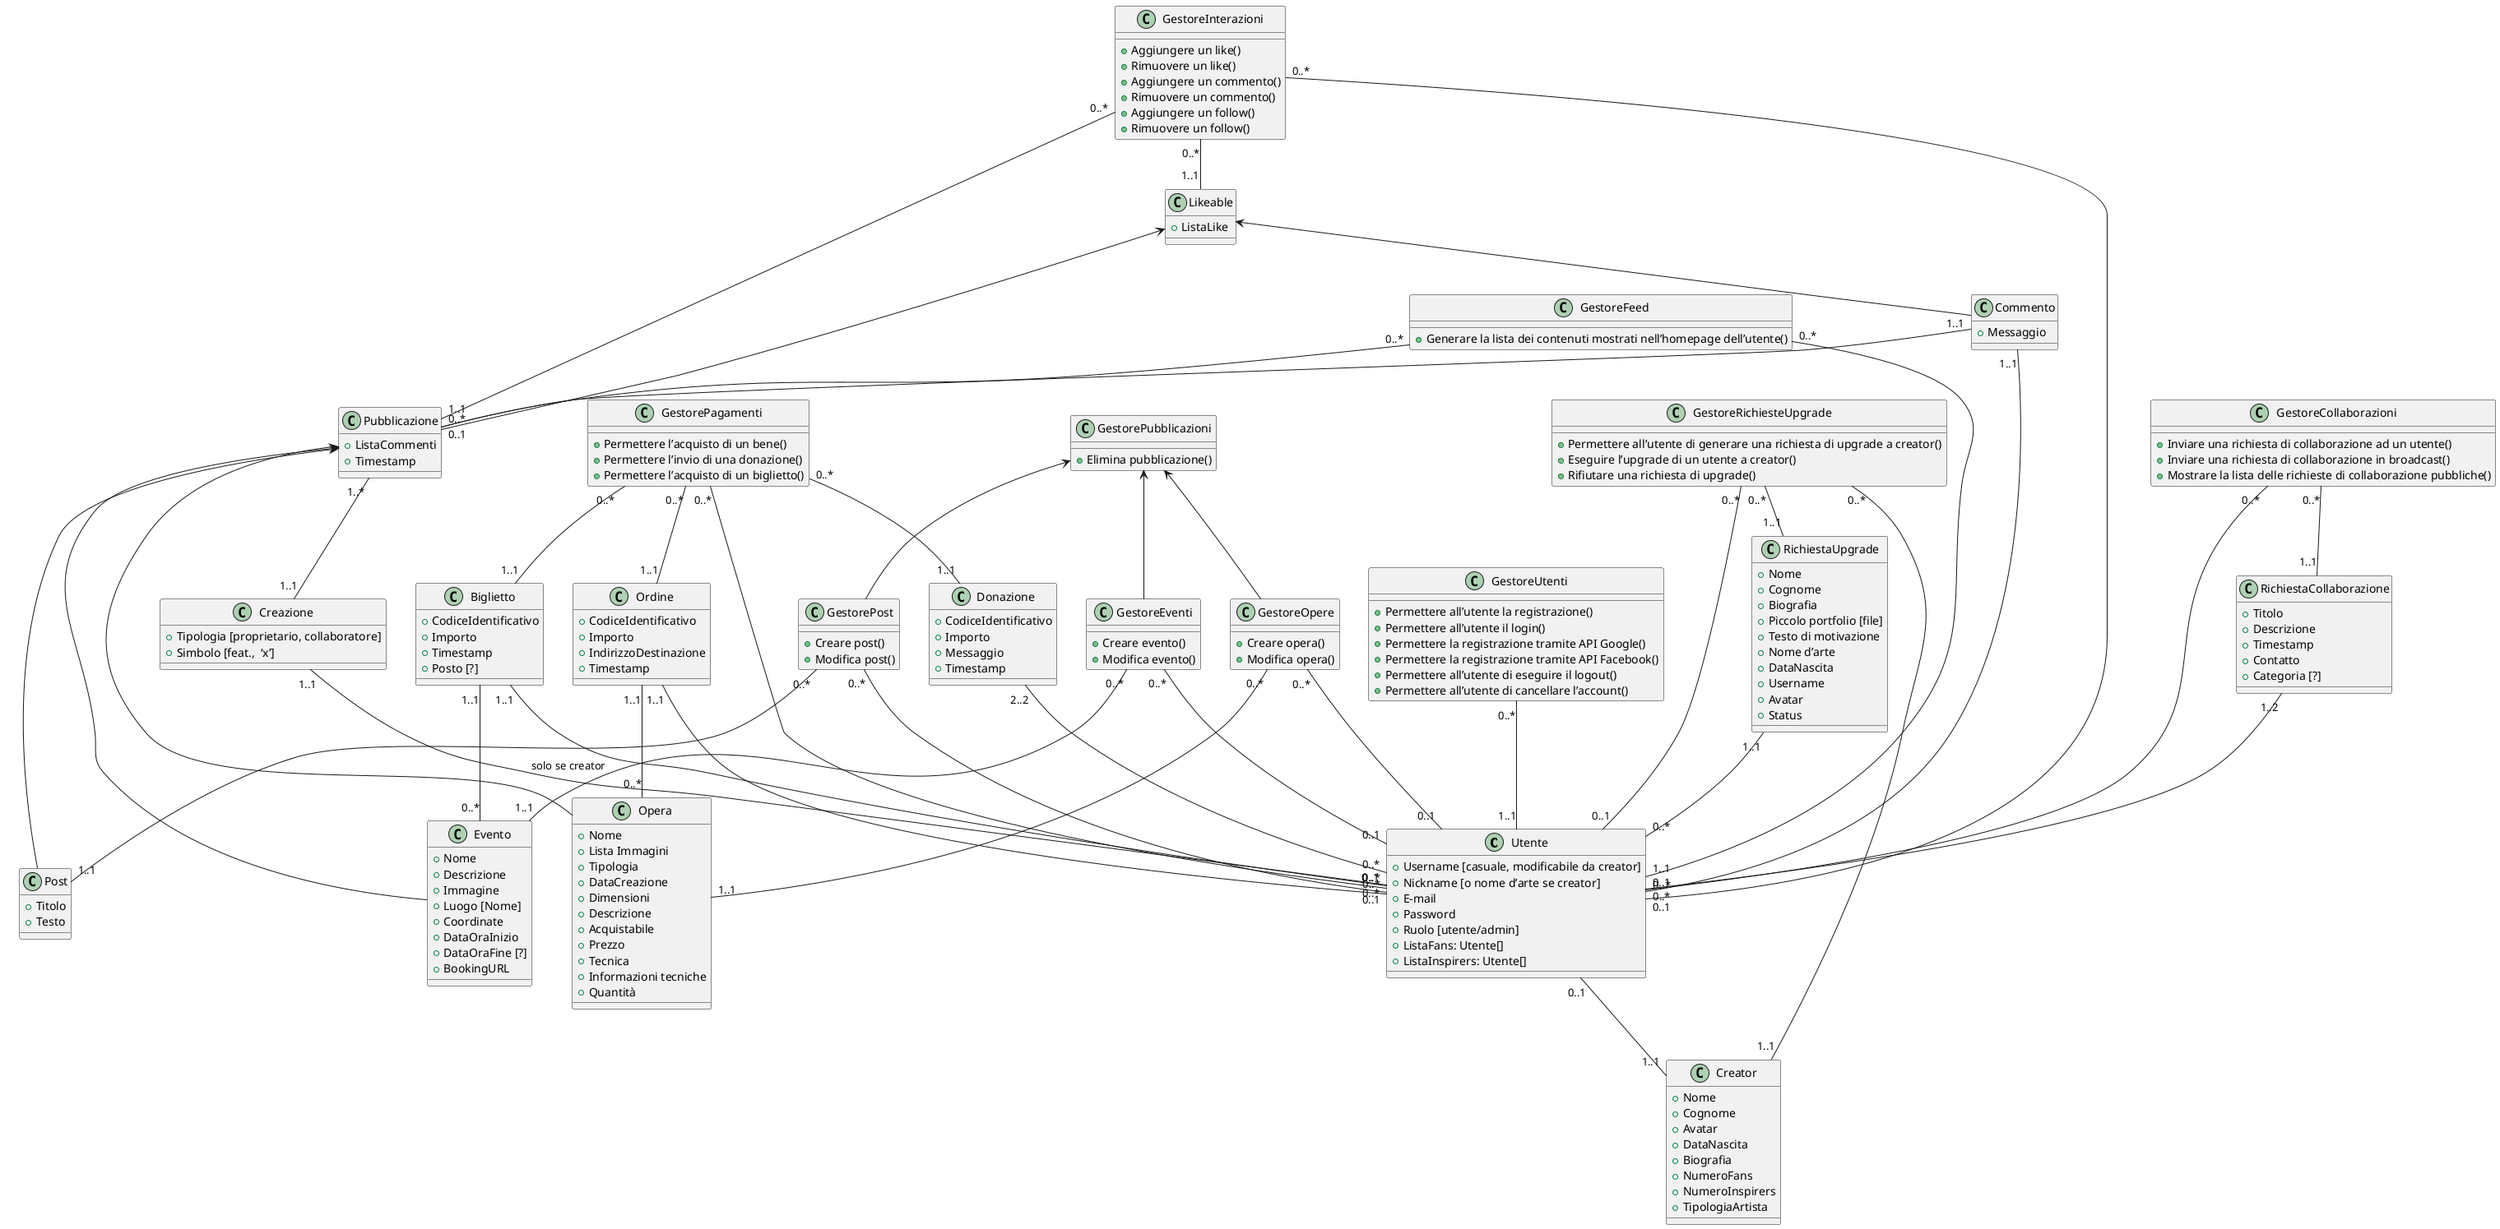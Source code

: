 @startuml
'skinparam linetype ortho'

class Utente {
+ Username [casuale, modificabile da creator]
+ Nickname [o nome d’arte se creator]
+ E-mail
+ Password
+ Ruolo [utente/admin]
+ ListaFans: Utente[]
+ ListaInspirers: Utente[]
}

class Creator {
+ Nome
+ Cognome
+ Avatar
+ DataNascita
+ Biografia
+ NumeroFans
+ NumeroInspirers
+ TipologiaArtista
}

class Creazione {
+ Tipologia [proprietario, collaboratore]
+ Simbolo [feat.,  ‘x’]
}

class Opera {
+ Nome
+ Lista Immagini
+ Tipologia
+ DataCreazione
+ Dimensioni
+ Descrizione
+ Acquistabile
+ Prezzo
+ Tecnica
+ Informazioni tecniche
+ Quantità
}

class Post {
+ Titolo
+ Testo
}

class Evento {
+ Nome
+ Descrizione
+ Immagine
+ Luogo [Nome]
+ Coordinate
+ DataOraInizio
+ DataOraFine [?]
+ BookingURL
}

class Commento {
+ Messaggio
}

class Pubblicazione {
+  ListaCommenti
+ Timestamp
}

class Likeable {
+ ListaLike
}

class GestoreInterazioni {
+ Aggiungere un like()
+ Rimuovere un like()
+ Aggiungere un commento()
+ Rimuovere un commento()
+ Aggiungere un follow()
+ Rimuovere un follow()
}

class RichiestaCollaborazione {
+ Titolo
+ Descrizione
+ Timestamp
+ Contatto
+ Categoria [?]
}

class GestoreCollaborazioni {
+ Inviare una richiesta di collaborazione ad un utente()
+ Inviare una richiesta di collaborazione in broadcast()
+ Mostrare la lista delle richieste di collaborazione pubbliche()
}

class GestorePubblicazioni {
+ Elimina pubblicazione()
}

class GestorePost {
+ Creare post()
+ Modifica post()
}

class GestoreOpere {
+ Creare opera()
+ Modifica opera()
}

class GestoreEventi {
+ Creare evento()
+ Modifica evento()
}

class Biglietto {
+ CodiceIdentificativo
+ Importo
+ Timestamp
+ Posto [?]
}

class Donazione {
+ CodiceIdentificativo
+ Importo
+ Messaggio
+ Timestamp
}

class Ordine {
+ CodiceIdentificativo
+ Importo
+ IndirizzoDestinazione
+ Timestamp
}

class GestorePagamenti {
+ Permettere l’acquisto di un bene()
+ Permettere l’invio di una donazione()
+ Permettere l’acquisto di un biglietto()
}

class GestoreFeed {
+ Generare la lista dei contenuti mostrati nell’homepage dell’utente()
}

class RichiestaUpgrade {
+ Nome
+ Cognome
+ Biografia
+ Piccolo portfolio [file]
+ Testo di motivazione
+ Nome d’arte
+ DataNascita
+ Username
+ Avatar
+ Status
}

class GestoreRichiesteUpgrade {
+ Permettere all’utente di generare una richiesta di upgrade a creator()
+ Eseguire l’upgrade di un utente a creator()
+ Rifiutare una richiesta di upgrade()
}

 class GestoreUtenti {
+ Permettere all’utente la registrazione()
+ Permettere all’utente il login()
+ Permettere la registrazione tramite API Google()
+ Permettere la registrazione tramite API Facebook()
+ Permettere all’utente di eseguire il logout()
+ Permettere all’utente di cancellare l’account()
}

Utente "0..1" -- "1..1" Creator
Creazione "1..1" -- "0..*" Utente : solo se creator
Pubblicazione "1..*" -- "1..1" Creazione
Commento "1..1" -- "0..*" Utente
Opera -up-> Pubblicazione
Post -up-> Pubblicazione
Evento -up-> Pubblicazione
Pubblicazione -up-> Likeable
Commento -up-> Likeable
Commento "1..1" -- "0..*" Pubblicazione
GestoreInterazioni "0..*" -- "1..1" Pubblicazione
GestoreInterazioni "0..*" -- "1..1" Likeable
GestoreInterazioni "0..*" -- "0..1" Utente
GestorePost -up-> GestorePubblicazioni
GestorePost "0..*" -- "0..1" Utente
GestorePost "0..*" -- "1..1" Post
GestoreOpere -up-> GestorePubblicazioni
GestoreOpere "0..*" -- "0..1" Utente
GestoreOpere "0..*" -- "1..1" Opera
GestoreEventi -up-> GestorePubblicazioni
GestoreEventi "0..*" -- "0..1" Utente
GestoreEventi "0..*" -- "1..1" Evento
Biglietto "1..1" -- "0..*" Evento
Biglietto "1..1" -- "0..*" Utente
Donazione "2..2" -- "0..*" Utente
Ordine "1..1" -- "0..*" Utente
Ordine "1..1" -- "0..*" Opera
GestorePagamenti "0..*" -- "0..1" Utente
GestorePagamenti "0..*" -- "1..1" Donazione
GestorePagamenti "0..*" -- "1..1" Ordine
GestorePagamenti "0..*" -- "1..1" Biglietto
GestoreFeed "0..*" -- "1..1" Utente
GestoreFeed "0..*" -- "0..1" Pubblicazione
RichiestaUpgrade "1..1" -- "0..*" Utente
GestoreRichiesteUpgrade "0..*" -- "0..1" Utente
GestoreRichiesteUpgrade "0..*" -- "1..1" RichiestaUpgrade
GestoreRichiesteUpgrade "0..*" -- "1..1" Creator
GestoreUtenti "0..*" -- "1..1" Utente
RichiestaCollaborazione "1..2" -- "0..*" Utente
GestoreCollaborazioni "0..*" -- "1..1" RichiestaCollaborazione
GestoreCollaborazioni "0..*" -- "0..1" Utente
@enduml